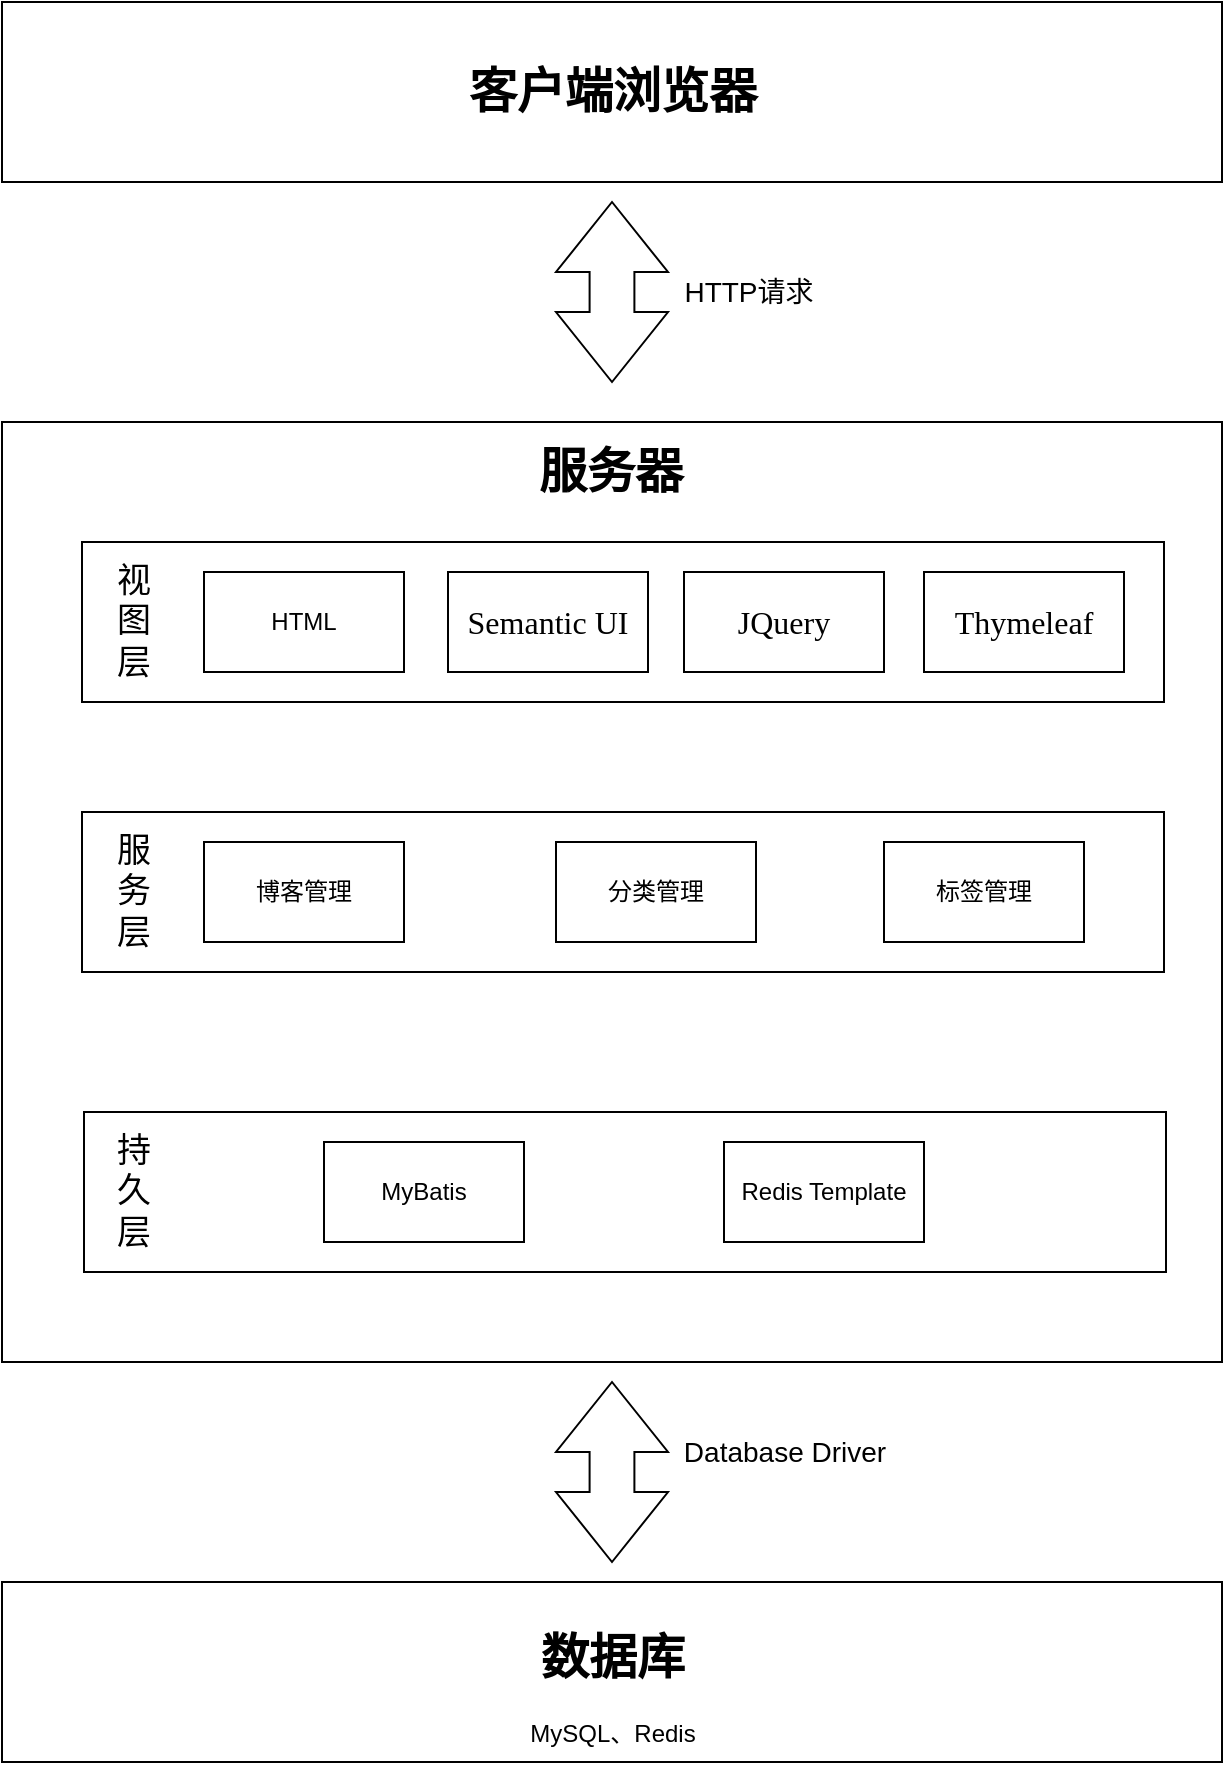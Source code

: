 <mxfile version="24.2.3" type="github">
  <diagram name="第 1 页" id="DCjY2M32DhdbJTFIdupm">
    <mxGraphModel dx="1434" dy="746" grid="1" gridSize="10" guides="1" tooltips="1" connect="1" arrows="1" fold="1" page="1" pageScale="1" pageWidth="827" pageHeight="1169" math="0" shadow="0">
      <root>
        <mxCell id="0" />
        <mxCell id="1" parent="0" />
        <mxCell id="WjFN8tZ_Sl9ltCgVFsNj-3" value="&lt;h1&gt;客户端浏览器&lt;/h1&gt;" style="verticalLabelPosition=middle;verticalAlign=middle;html=1;shape=mxgraph.basic.rect;fillColor2=none;strokeWidth=1;size=20;indent=5;labelPosition=center;align=center;" vertex="1" parent="1">
          <mxGeometry x="109" y="30" width="610" height="90" as="geometry" />
        </mxCell>
        <mxCell id="WjFN8tZ_Sl9ltCgVFsNj-4" value="" style="html=1;shadow=0;dashed=0;align=center;verticalAlign=middle;shape=mxgraph.arrows2.twoWayArrow;dy=0.6;dx=35;direction=south;" vertex="1" parent="1">
          <mxGeometry x="386" y="130" width="56" height="90" as="geometry" />
        </mxCell>
        <mxCell id="WjFN8tZ_Sl9ltCgVFsNj-5" value="&lt;font style=&quot;font-size: 14px;&quot;&gt;HTTP请求&lt;/font&gt;" style="text;html=1;align=center;verticalAlign=middle;resizable=0;points=[];autosize=1;strokeColor=none;fillColor=none;" vertex="1" parent="1">
          <mxGeometry x="437" y="160" width="90" height="30" as="geometry" />
        </mxCell>
        <mxCell id="WjFN8tZ_Sl9ltCgVFsNj-6" value="" style="verticalLabelPosition=top;verticalAlign=bottom;html=1;shape=mxgraph.basic.rect;fillColor2=none;strokeWidth=1;size=20;indent=5;labelPosition=center;align=center;" vertex="1" parent="1">
          <mxGeometry x="109" y="240" width="610" height="470" as="geometry" />
        </mxCell>
        <mxCell id="WjFN8tZ_Sl9ltCgVFsNj-7" value="&lt;h1&gt;服务器&lt;/h1&gt;" style="text;html=1;align=center;verticalAlign=middle;whiteSpace=wrap;rounded=0;" vertex="1" parent="1">
          <mxGeometry x="332" y="250" width="163" height="30" as="geometry" />
        </mxCell>
        <mxCell id="WjFN8tZ_Sl9ltCgVFsNj-8" value="&lt;h1&gt;&lt;br&gt;&lt;/h1&gt;" style="verticalLabelPosition=middle;verticalAlign=middle;html=1;shape=mxgraph.basic.rect;fillColor2=none;strokeWidth=1;size=20;indent=5;labelPosition=center;align=center;" vertex="1" parent="1">
          <mxGeometry x="149" y="300" width="541" height="80" as="geometry" />
        </mxCell>
        <mxCell id="WjFN8tZ_Sl9ltCgVFsNj-9" value="&lt;font face=&quot;Verdana&quot;&gt;视&lt;/font&gt;&lt;div&gt;&lt;font face=&quot;eEsPGfAhy_EH3d2n-p2c&quot;&gt;图&lt;/font&gt;&lt;/div&gt;&lt;div&gt;&lt;font face=&quot;eEsPGfAhy_EH3d2n-p2c&quot;&gt;层&lt;/font&gt;&lt;/div&gt;" style="text;html=1;align=center;verticalAlign=middle;whiteSpace=wrap;rounded=0;horizontal=1;fontSize=17;" vertex="1" parent="1">
          <mxGeometry x="150" y="295" width="50" height="90" as="geometry" />
        </mxCell>
        <mxCell id="WjFN8tZ_Sl9ltCgVFsNj-10" value="HTML" style="rounded=0;whiteSpace=wrap;html=1;" vertex="1" parent="1">
          <mxGeometry x="210" y="315" width="100" height="50" as="geometry" />
        </mxCell>
        <mxCell id="WjFN8tZ_Sl9ltCgVFsNj-11" value="&lt;p class=&quot;MsoNormal&quot;&gt;&lt;span style=&quot;mso-spacerun:&#39;yes&#39;;font-family:宋体;mso-ascii-font-family:Calibri;&lt;br/&gt;mso-hansi-font-family:Calibri;mso-bidi-font-family:&#39;Times New Roman&#39;;font-size:12.0pt;&lt;br/&gt;mso-font-kerning:1.0pt;&quot;&gt;&lt;font face=&quot;Calibri&quot;&gt;Semantic UI&lt;/font&gt;&lt;/span&gt;&lt;/p&gt;" style="rounded=0;whiteSpace=wrap;html=1;" vertex="1" parent="1">
          <mxGeometry x="332" y="315" width="100" height="50" as="geometry" />
        </mxCell>
        <mxCell id="WjFN8tZ_Sl9ltCgVFsNj-12" value="&lt;p class=&quot;MsoNormal&quot;&gt;&lt;span style=&quot;mso-spacerun:&#39;yes&#39;;font-family:宋体;mso-ascii-font-family:Calibri;&lt;br/&gt;mso-hansi-font-family:Calibri;mso-bidi-font-family:&#39;Times New Roman&#39;;font-size:12.0pt;&lt;br/&gt;mso-font-kerning:1.0pt;&quot;&gt;&lt;font face=&quot;Calibri&quot;&gt;JQuery&lt;/font&gt;&lt;/span&gt;&lt;/p&gt;" style="rounded=0;whiteSpace=wrap;html=1;" vertex="1" parent="1">
          <mxGeometry x="450" y="315" width="100" height="50" as="geometry" />
        </mxCell>
        <mxCell id="WjFN8tZ_Sl9ltCgVFsNj-13" value="&lt;p class=&quot;MsoNormal&quot;&gt;&lt;span style=&quot;mso-spacerun:&#39;yes&#39;;font-family:宋体;mso-ascii-font-family:Calibri;&lt;br/&gt;mso-hansi-font-family:Calibri;mso-bidi-font-family:&#39;Times New Roman&#39;;font-size:12.0pt;&lt;br/&gt;mso-font-kerning:1.0pt;&quot;&gt;&lt;font face=&quot;Calibri&quot;&gt;Thymeleaf&lt;/font&gt;&lt;/span&gt;&lt;/p&gt;" style="rounded=0;whiteSpace=wrap;html=1;" vertex="1" parent="1">
          <mxGeometry x="570" y="315" width="100" height="50" as="geometry" />
        </mxCell>
        <mxCell id="WjFN8tZ_Sl9ltCgVFsNj-14" value="&lt;h1&gt;&lt;br&gt;&lt;/h1&gt;" style="verticalLabelPosition=middle;verticalAlign=middle;html=1;shape=mxgraph.basic.rect;fillColor2=none;strokeWidth=1;size=20;indent=5;labelPosition=center;align=center;" vertex="1" parent="1">
          <mxGeometry x="149" y="435" width="541" height="80" as="geometry" />
        </mxCell>
        <mxCell id="WjFN8tZ_Sl9ltCgVFsNj-15" value="&lt;font face=&quot;Verdana&quot;&gt;服&lt;/font&gt;&lt;div&gt;&lt;font face=&quot;Verdana&quot;&gt;务&lt;/font&gt;&lt;/div&gt;&lt;div&gt;&lt;font face=&quot;Verdana&quot;&gt;层&lt;/font&gt;&lt;/div&gt;" style="text;html=1;align=center;verticalAlign=middle;whiteSpace=wrap;rounded=0;horizontal=1;fontSize=17;" vertex="1" parent="1">
          <mxGeometry x="150" y="430" width="50" height="90" as="geometry" />
        </mxCell>
        <mxCell id="WjFN8tZ_Sl9ltCgVFsNj-16" value="博客管理" style="rounded=0;whiteSpace=wrap;html=1;" vertex="1" parent="1">
          <mxGeometry x="210" y="450" width="100" height="50" as="geometry" />
        </mxCell>
        <mxCell id="WjFN8tZ_Sl9ltCgVFsNj-17" value="分类管理" style="rounded=0;whiteSpace=wrap;html=1;" vertex="1" parent="1">
          <mxGeometry x="386" y="450" width="100" height="50" as="geometry" />
        </mxCell>
        <mxCell id="WjFN8tZ_Sl9ltCgVFsNj-18" value="标签管理" style="rounded=0;whiteSpace=wrap;html=1;" vertex="1" parent="1">
          <mxGeometry x="550" y="450" width="100" height="50" as="geometry" />
        </mxCell>
        <mxCell id="WjFN8tZ_Sl9ltCgVFsNj-19" value="&lt;h1&gt;&lt;br&gt;&lt;/h1&gt;" style="verticalLabelPosition=middle;verticalAlign=middle;html=1;shape=mxgraph.basic.rect;fillColor2=none;strokeWidth=1;size=20;indent=5;labelPosition=center;align=center;" vertex="1" parent="1">
          <mxGeometry x="150" y="585" width="541" height="80" as="geometry" />
        </mxCell>
        <mxCell id="WjFN8tZ_Sl9ltCgVFsNj-20" value="&lt;font face=&quot;Verdana&quot;&gt;持&lt;/font&gt;&lt;div&gt;&lt;font face=&quot;Verdana&quot;&gt;久&lt;/font&gt;&lt;/div&gt;&lt;div&gt;&lt;font face=&quot;Verdana&quot;&gt;层&lt;/font&gt;&lt;/div&gt;" style="text;html=1;align=center;verticalAlign=middle;whiteSpace=wrap;rounded=0;horizontal=1;fontSize=17;" vertex="1" parent="1">
          <mxGeometry x="150" y="580" width="50" height="90" as="geometry" />
        </mxCell>
        <mxCell id="WjFN8tZ_Sl9ltCgVFsNj-21" value="MyBatis" style="rounded=0;whiteSpace=wrap;html=1;" vertex="1" parent="1">
          <mxGeometry x="270" y="600" width="100" height="50" as="geometry" />
        </mxCell>
        <mxCell id="WjFN8tZ_Sl9ltCgVFsNj-23" value="Redis Template" style="rounded=0;whiteSpace=wrap;html=1;" vertex="1" parent="1">
          <mxGeometry x="470" y="600" width="100" height="50" as="geometry" />
        </mxCell>
        <mxCell id="WjFN8tZ_Sl9ltCgVFsNj-24" value="" style="html=1;shadow=0;dashed=0;align=center;verticalAlign=middle;shape=mxgraph.arrows2.twoWayArrow;dy=0.6;dx=35;direction=south;" vertex="1" parent="1">
          <mxGeometry x="386" y="720" width="56" height="90" as="geometry" />
        </mxCell>
        <mxCell id="WjFN8tZ_Sl9ltCgVFsNj-25" value="&lt;font style=&quot;font-size: 14px;&quot;&gt;Database Driver&lt;/font&gt;" style="text;html=1;align=center;verticalAlign=middle;resizable=0;points=[];autosize=1;strokeColor=none;fillColor=none;" vertex="1" parent="1">
          <mxGeometry x="440" y="740" width="120" height="30" as="geometry" />
        </mxCell>
        <mxCell id="WjFN8tZ_Sl9ltCgVFsNj-26" value="&lt;h1&gt;数据库&lt;/h1&gt;&lt;div&gt;MySQL、Redis&lt;/div&gt;" style="verticalLabelPosition=middle;verticalAlign=middle;html=1;shape=mxgraph.basic.rect;fillColor2=none;strokeWidth=1;size=20;indent=5;labelPosition=center;align=center;" vertex="1" parent="1">
          <mxGeometry x="109" y="820" width="610" height="90" as="geometry" />
        </mxCell>
      </root>
    </mxGraphModel>
  </diagram>
</mxfile>
